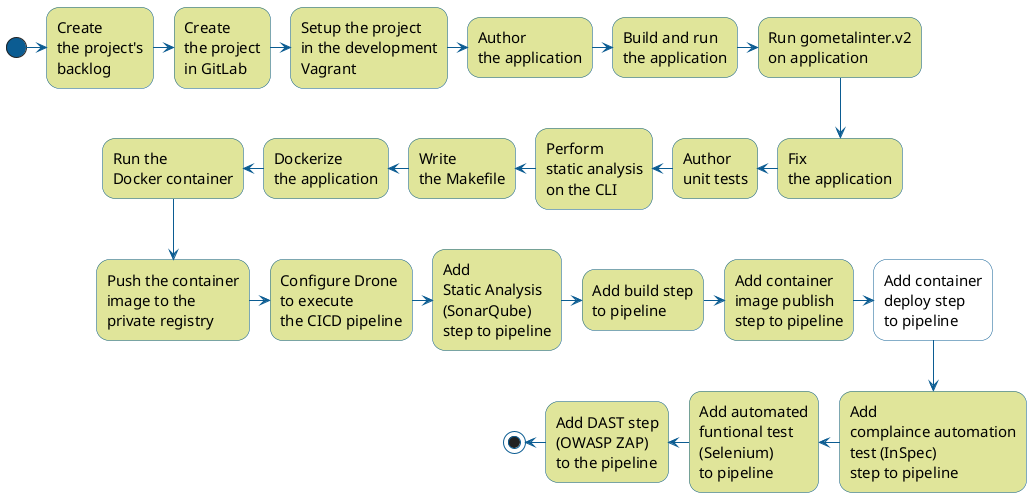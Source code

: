 @startuml
skinparam shadowing false

skinparam title {
  FontStyle "Thin"
  FontSize 30
}

skinparam activity {
  BorderColor #0B5C92
  BackgroundColor #e0e59a
  FontStyle "Thin"
  FontSize 15
}

skinparam activityDiamond {
  BorderColor #0B5C92
  BackgroundColor #e0e59a
  FontStyle "Thin"
  FontSize 15
}

skinparam activityStart {
  Color #0B5C92
}

skinparam activityEnd {
  Color #0B5C92
}

skinparam arrow {
  Color #0B5C92
}

skinparam note {
  BorderColor #0B5C92
  BackgroundColor #FEFECE
  FontStyle "Thin"
  FontSize 15
}

(*) -right->”Create\nthe project's\nbacklog”
-right->"Create\nthe project\nin GitLab"
-right->"Setup the project\nin the development\nVagrant"
-right->"Author\nthe application"
-right->"Build and run\nthe application"
-right->"Run gometalinter.v2\non application"
-down->"Fix\nthe application"
-left->"Author\nunit tests"
-left->"Perform\nstatic analysis\non the CLI"
-left->"Write\nthe Makefile"
-left->"Dockerize\nthe application"
-left->"Run the\nDocker container"
-down->"Push the container\nimage to the\nprivate registry"
-right->"Configure Drone\nto execute\nthe CICD pipeline"
-right->"Add\nStatic Analysis\n(SonarQube)\nstep to pipeline"
-right->"Add build step\nto pipeline"
-right->"Add container\nimage publish\nstep to pipeline"
-right->"Add container\ndeploy step\nto pipeline" #FFFFFF
-down->"Add\ncomplaince automation\ntest (InSpec)\nstep to pipeline"
-left->"Add automated\nfuntional test\n(Selenium)\nto pipeline"

-left->"Add DAST step\n(OWASP ZAP)\nto the pipeline"
-left-> (*)
@enduml
